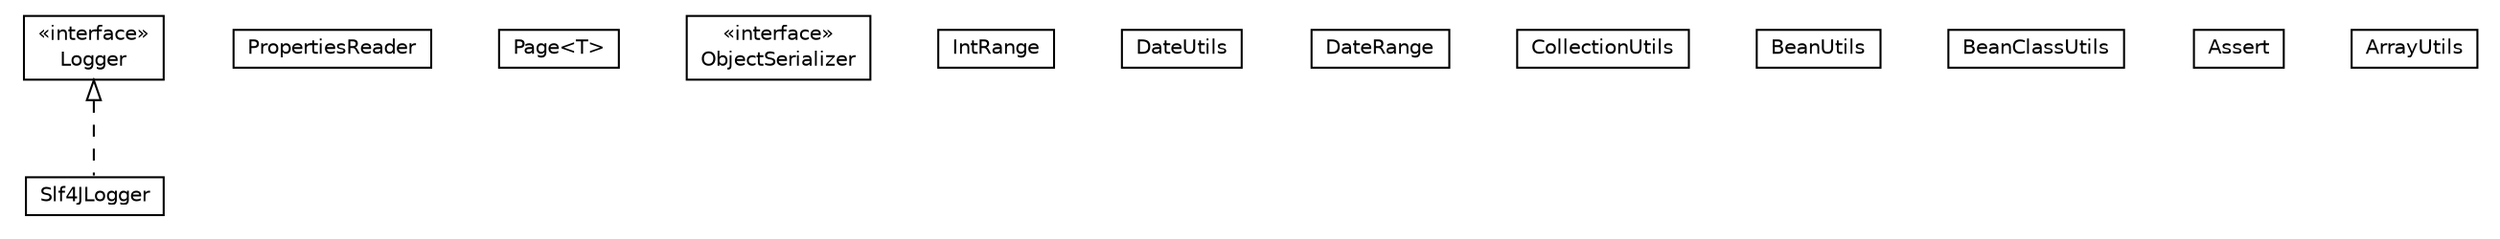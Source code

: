 #!/usr/local/bin/dot
#
# Class diagram 
# Generated by UMLGraph version R5_6_6-8-g8d7759 (http://www.umlgraph.org/)
#

digraph G {
	edge [fontname="Helvetica",fontsize=10,labelfontname="Helvetica",labelfontsize=10];
	node [fontname="Helvetica",fontsize=10,shape=plaintext];
	nodesep=0.25;
	ranksep=0.5;
	// org.dayatang.utils.Slf4JLogger
	c0 [label=<<table title="org.dayatang.utils.Slf4JLogger" border="0" cellborder="1" cellspacing="0" cellpadding="2" port="p" href="./Slf4JLogger.html">
		<tr><td><table border="0" cellspacing="0" cellpadding="1">
<tr><td align="center" balign="center"> Slf4JLogger </td></tr>
		</table></td></tr>
		</table>>, URL="./Slf4JLogger.html", fontname="Helvetica", fontcolor="black", fontsize=10.0];
	// org.dayatang.utils.PropertiesReader
	c1 [label=<<table title="org.dayatang.utils.PropertiesReader" border="0" cellborder="1" cellspacing="0" cellpadding="2" port="p" href="./PropertiesReader.html">
		<tr><td><table border="0" cellspacing="0" cellpadding="1">
<tr><td align="center" balign="center"> PropertiesReader </td></tr>
		</table></td></tr>
		</table>>, URL="./PropertiesReader.html", fontname="Helvetica", fontcolor="black", fontsize=10.0];
	// org.dayatang.utils.Page<T>
	c2 [label=<<table title="org.dayatang.utils.Page" border="0" cellborder="1" cellspacing="0" cellpadding="2" port="p" href="./Page.html">
		<tr><td><table border="0" cellspacing="0" cellpadding="1">
<tr><td align="center" balign="center"> Page&lt;T&gt; </td></tr>
		</table></td></tr>
		</table>>, URL="./Page.html", fontname="Helvetica", fontcolor="black", fontsize=10.0];
	// org.dayatang.utils.ObjectSerializer
	c3 [label=<<table title="org.dayatang.utils.ObjectSerializer" border="0" cellborder="1" cellspacing="0" cellpadding="2" port="p" href="./ObjectSerializer.html">
		<tr><td><table border="0" cellspacing="0" cellpadding="1">
<tr><td align="center" balign="center"> &#171;interface&#187; </td></tr>
<tr><td align="center" balign="center"> ObjectSerializer </td></tr>
		</table></td></tr>
		</table>>, URL="./ObjectSerializer.html", fontname="Helvetica", fontcolor="black", fontsize=10.0];
	// org.dayatang.utils.Logger
	c4 [label=<<table title="org.dayatang.utils.Logger" border="0" cellborder="1" cellspacing="0" cellpadding="2" port="p" href="./Logger.html">
		<tr><td><table border="0" cellspacing="0" cellpadding="1">
<tr><td align="center" balign="center"> &#171;interface&#187; </td></tr>
<tr><td align="center" balign="center"> Logger </td></tr>
		</table></td></tr>
		</table>>, URL="./Logger.html", fontname="Helvetica", fontcolor="black", fontsize=10.0];
	// org.dayatang.utils.IntRange
	c5 [label=<<table title="org.dayatang.utils.IntRange" border="0" cellborder="1" cellspacing="0" cellpadding="2" port="p" href="./IntRange.html">
		<tr><td><table border="0" cellspacing="0" cellpadding="1">
<tr><td align="center" balign="center"> IntRange </td></tr>
		</table></td></tr>
		</table>>, URL="./IntRange.html", fontname="Helvetica", fontcolor="black", fontsize=10.0];
	// org.dayatang.utils.DateUtils
	c6 [label=<<table title="org.dayatang.utils.DateUtils" border="0" cellborder="1" cellspacing="0" cellpadding="2" port="p" href="./DateUtils.html">
		<tr><td><table border="0" cellspacing="0" cellpadding="1">
<tr><td align="center" balign="center"> DateUtils </td></tr>
		</table></td></tr>
		</table>>, URL="./DateUtils.html", fontname="Helvetica", fontcolor="black", fontsize=10.0];
	// org.dayatang.utils.DateRange
	c7 [label=<<table title="org.dayatang.utils.DateRange" border="0" cellborder="1" cellspacing="0" cellpadding="2" port="p" href="./DateRange.html">
		<tr><td><table border="0" cellspacing="0" cellpadding="1">
<tr><td align="center" balign="center"> DateRange </td></tr>
		</table></td></tr>
		</table>>, URL="./DateRange.html", fontname="Helvetica", fontcolor="black", fontsize=10.0];
	// org.dayatang.utils.CollectionUtils
	c8 [label=<<table title="org.dayatang.utils.CollectionUtils" border="0" cellborder="1" cellspacing="0" cellpadding="2" port="p" href="./CollectionUtils.html">
		<tr><td><table border="0" cellspacing="0" cellpadding="1">
<tr><td align="center" balign="center"> CollectionUtils </td></tr>
		</table></td></tr>
		</table>>, URL="./CollectionUtils.html", fontname="Helvetica", fontcolor="black", fontsize=10.0];
	// org.dayatang.utils.BeanUtils
	c9 [label=<<table title="org.dayatang.utils.BeanUtils" border="0" cellborder="1" cellspacing="0" cellpadding="2" port="p" href="./BeanUtils.html">
		<tr><td><table border="0" cellspacing="0" cellpadding="1">
<tr><td align="center" balign="center"> BeanUtils </td></tr>
		</table></td></tr>
		</table>>, URL="./BeanUtils.html", fontname="Helvetica", fontcolor="black", fontsize=10.0];
	// org.dayatang.utils.BeanClassUtils
	c10 [label=<<table title="org.dayatang.utils.BeanClassUtils" border="0" cellborder="1" cellspacing="0" cellpadding="2" port="p" href="./BeanClassUtils.html">
		<tr><td><table border="0" cellspacing="0" cellpadding="1">
<tr><td align="center" balign="center"> BeanClassUtils </td></tr>
		</table></td></tr>
		</table>>, URL="./BeanClassUtils.html", fontname="Helvetica", fontcolor="black", fontsize=10.0];
	// org.dayatang.utils.Assert
	c11 [label=<<table title="org.dayatang.utils.Assert" border="0" cellborder="1" cellspacing="0" cellpadding="2" port="p" href="./Assert.html">
		<tr><td><table border="0" cellspacing="0" cellpadding="1">
<tr><td align="center" balign="center"> Assert </td></tr>
		</table></td></tr>
		</table>>, URL="./Assert.html", fontname="Helvetica", fontcolor="black", fontsize=10.0];
	// org.dayatang.utils.ArrayUtils
	c12 [label=<<table title="org.dayatang.utils.ArrayUtils" border="0" cellborder="1" cellspacing="0" cellpadding="2" port="p" href="./ArrayUtils.html">
		<tr><td><table border="0" cellspacing="0" cellpadding="1">
<tr><td align="center" balign="center"> ArrayUtils </td></tr>
		</table></td></tr>
		</table>>, URL="./ArrayUtils.html", fontname="Helvetica", fontcolor="black", fontsize=10.0];
	//org.dayatang.utils.Slf4JLogger implements org.dayatang.utils.Logger
	c4:p -> c0:p [dir=back,arrowtail=empty,style=dashed];
}

